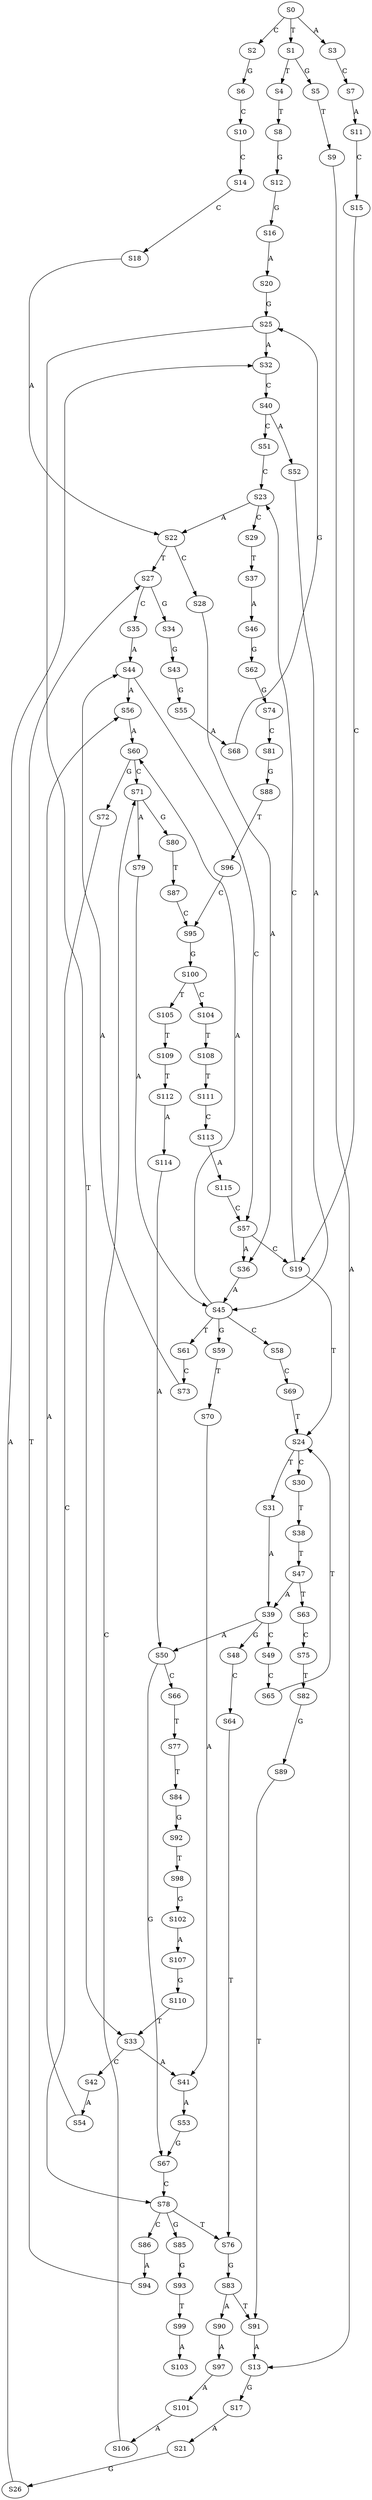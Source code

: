 strict digraph  {
	S0 -> S1 [ label = T ];
	S0 -> S2 [ label = C ];
	S0 -> S3 [ label = A ];
	S1 -> S4 [ label = T ];
	S1 -> S5 [ label = G ];
	S2 -> S6 [ label = G ];
	S3 -> S7 [ label = C ];
	S4 -> S8 [ label = T ];
	S5 -> S9 [ label = T ];
	S6 -> S10 [ label = C ];
	S7 -> S11 [ label = A ];
	S8 -> S12 [ label = G ];
	S9 -> S13 [ label = A ];
	S10 -> S14 [ label = C ];
	S11 -> S15 [ label = C ];
	S12 -> S16 [ label = G ];
	S13 -> S17 [ label = G ];
	S14 -> S18 [ label = C ];
	S15 -> S19 [ label = C ];
	S16 -> S20 [ label = A ];
	S17 -> S21 [ label = A ];
	S18 -> S22 [ label = A ];
	S19 -> S23 [ label = C ];
	S19 -> S24 [ label = T ];
	S20 -> S25 [ label = G ];
	S21 -> S26 [ label = G ];
	S22 -> S27 [ label = T ];
	S22 -> S28 [ label = C ];
	S23 -> S29 [ label = C ];
	S23 -> S22 [ label = A ];
	S24 -> S30 [ label = C ];
	S24 -> S31 [ label = T ];
	S25 -> S32 [ label = A ];
	S25 -> S33 [ label = T ];
	S26 -> S32 [ label = A ];
	S27 -> S34 [ label = G ];
	S27 -> S35 [ label = C ];
	S28 -> S36 [ label = A ];
	S29 -> S37 [ label = T ];
	S30 -> S38 [ label = T ];
	S31 -> S39 [ label = A ];
	S32 -> S40 [ label = C ];
	S33 -> S41 [ label = A ];
	S33 -> S42 [ label = C ];
	S34 -> S43 [ label = G ];
	S35 -> S44 [ label = A ];
	S36 -> S45 [ label = A ];
	S37 -> S46 [ label = A ];
	S38 -> S47 [ label = T ];
	S39 -> S48 [ label = G ];
	S39 -> S49 [ label = C ];
	S39 -> S50 [ label = A ];
	S40 -> S51 [ label = C ];
	S40 -> S52 [ label = A ];
	S41 -> S53 [ label = A ];
	S42 -> S54 [ label = A ];
	S43 -> S55 [ label = G ];
	S44 -> S56 [ label = A ];
	S44 -> S57 [ label = C ];
	S45 -> S58 [ label = C ];
	S45 -> S59 [ label = G ];
	S45 -> S60 [ label = A ];
	S45 -> S61 [ label = T ];
	S46 -> S62 [ label = G ];
	S47 -> S63 [ label = T ];
	S47 -> S39 [ label = A ];
	S48 -> S64 [ label = C ];
	S49 -> S65 [ label = C ];
	S50 -> S66 [ label = C ];
	S50 -> S67 [ label = G ];
	S51 -> S23 [ label = C ];
	S52 -> S45 [ label = A ];
	S53 -> S67 [ label = G ];
	S54 -> S56 [ label = A ];
	S55 -> S68 [ label = A ];
	S56 -> S60 [ label = A ];
	S57 -> S36 [ label = A ];
	S57 -> S19 [ label = C ];
	S58 -> S69 [ label = C ];
	S59 -> S70 [ label = T ];
	S60 -> S71 [ label = C ];
	S60 -> S72 [ label = G ];
	S61 -> S73 [ label = C ];
	S62 -> S74 [ label = G ];
	S63 -> S75 [ label = C ];
	S64 -> S76 [ label = T ];
	S65 -> S24 [ label = T ];
	S66 -> S77 [ label = T ];
	S67 -> S78 [ label = C ];
	S68 -> S25 [ label = G ];
	S69 -> S24 [ label = T ];
	S70 -> S41 [ label = A ];
	S71 -> S79 [ label = A ];
	S71 -> S80 [ label = G ];
	S72 -> S78 [ label = C ];
	S73 -> S44 [ label = A ];
	S74 -> S81 [ label = C ];
	S75 -> S82 [ label = T ];
	S76 -> S83 [ label = G ];
	S77 -> S84 [ label = T ];
	S78 -> S85 [ label = G ];
	S78 -> S76 [ label = T ];
	S78 -> S86 [ label = C ];
	S79 -> S45 [ label = A ];
	S80 -> S87 [ label = T ];
	S81 -> S88 [ label = G ];
	S82 -> S89 [ label = G ];
	S83 -> S90 [ label = A ];
	S83 -> S91 [ label = T ];
	S84 -> S92 [ label = G ];
	S85 -> S93 [ label = G ];
	S86 -> S94 [ label = A ];
	S87 -> S95 [ label = C ];
	S88 -> S96 [ label = T ];
	S89 -> S91 [ label = T ];
	S90 -> S97 [ label = A ];
	S91 -> S13 [ label = A ];
	S92 -> S98 [ label = T ];
	S93 -> S99 [ label = T ];
	S94 -> S27 [ label = T ];
	S95 -> S100 [ label = G ];
	S96 -> S95 [ label = C ];
	S97 -> S101 [ label = A ];
	S98 -> S102 [ label = G ];
	S99 -> S103 [ label = A ];
	S100 -> S104 [ label = C ];
	S100 -> S105 [ label = T ];
	S101 -> S106 [ label = A ];
	S102 -> S107 [ label = A ];
	S104 -> S108 [ label = T ];
	S105 -> S109 [ label = T ];
	S106 -> S71 [ label = C ];
	S107 -> S110 [ label = G ];
	S108 -> S111 [ label = T ];
	S109 -> S112 [ label = T ];
	S110 -> S33 [ label = T ];
	S111 -> S113 [ label = C ];
	S112 -> S114 [ label = A ];
	S113 -> S115 [ label = A ];
	S114 -> S50 [ label = A ];
	S115 -> S57 [ label = C ];
}
